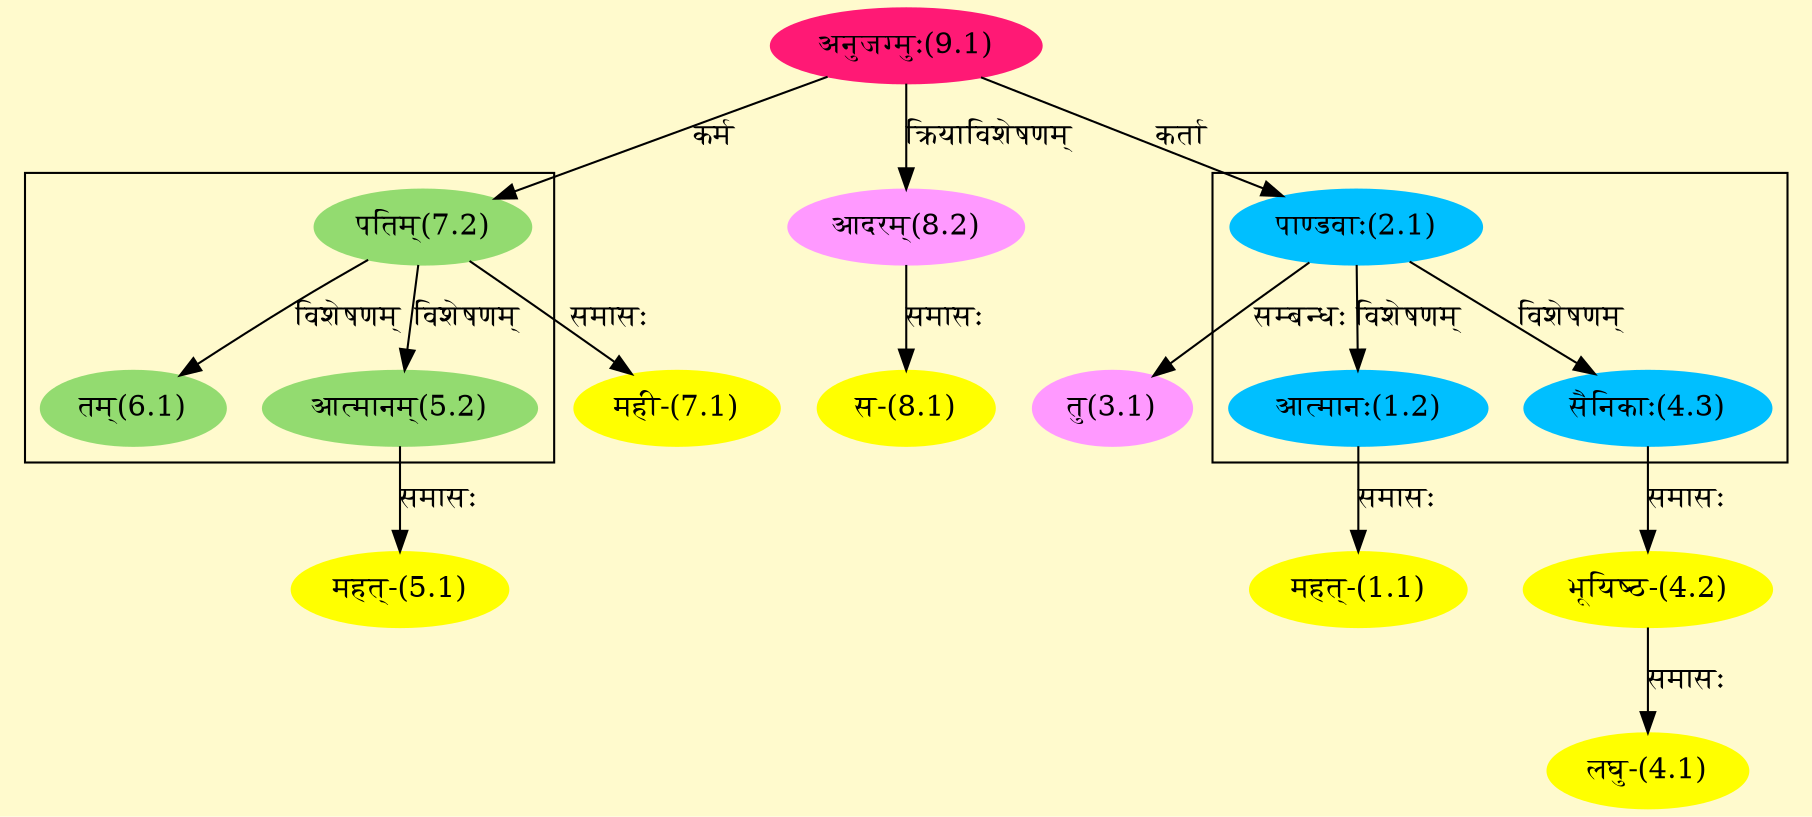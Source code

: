 digraph G{
rankdir=BT;
 compound=true;
 bgcolor="lemonchiffon1";

subgraph cluster_1{
Node1_2 [style=filled, color="#00BFFF" label = "आत्मानः(1.2)"]
Node2_1 [style=filled, color="#00BFFF" label = "पाण्डवाः(2.1)"]
Node4_3 [style=filled, color="#00BFFF" label = "सैनिकाः(4.3)"]

}

subgraph cluster_2{
Node5_2 [style=filled, color="#93DB70" label = "आत्मानम्(5.2)"]
Node7_2 [style=filled, color="#93DB70" label = "पतिम्(7.2)"]
Node6_1 [style=filled, color="#93DB70" label = "तम्(6.1)"]

}
Node1_1 [style=filled, color="#FFFF00" label = "महत्-(1.1)"]
Node1_2 [style=filled, color="#00BFFF" label = "आत्मानः(1.2)"]
Node2_1 [style=filled, color="#00BFFF" label = "पाण्डवाः(2.1)"]
Node9_1 [style=filled, color="#FF1975" label = "अनुजग्मुः(9.1)"]
Node3_1 [style=filled, color="#FF99FF" label = "तु(3.1)"]
Node4_1 [style=filled, color="#FFFF00" label = "लघु-(4.1)"]
Node4_2 [style=filled, color="#FFFF00" label = "भूयिष्ठ-(4.2)"]
Node4_3 [style=filled, color="#00BFFF" label = "सैनिकाः(4.3)"]
Node5_1 [style=filled, color="#FFFF00" label = "महत्-(5.1)"]
Node5_2 [style=filled, color="#93DB70" label = "आत्मानम्(5.2)"]
Node7_1 [style=filled, color="#FFFF00" label = "मही-(7.1)"]
Node7_2 [style=filled, color="#93DB70" label = "पतिम्(7.2)"]
Node8_1 [style=filled, color="#FFFF00" label = "स-(8.1)"]
Node8_2 [style=filled, color="#FF99FF" label = "आदरम्(8.2)"]
/* Start of Relations section */

Node1_1 -> Node1_2 [  label="समासः"  dir="back" ]
Node1_2 -> Node2_1 [  label="विशेषणम्"  dir="back" ]
Node2_1 -> Node9_1 [  label="कर्ता"  dir="back" ]
Node3_1 -> Node2_1 [  label="सम्बन्धः"  dir="back" ]
Node4_1 -> Node4_2 [  label="समासः"  dir="back" ]
Node4_2 -> Node4_3 [  label="समासः"  dir="back" ]
Node4_3 -> Node2_1 [  label="विशेषणम्"  dir="back" ]
Node5_1 -> Node5_2 [  label="समासः"  dir="back" ]
Node5_2 -> Node7_2 [  label="विशेषणम्"  dir="back" ]
Node6_1 -> Node7_2 [  label="विशेषणम्"  dir="back" ]
Node7_1 -> Node7_2 [  label="समासः"  dir="back" ]
Node7_2 -> Node9_1 [  label="कर्म"  dir="back" ]
Node8_1 -> Node8_2 [  label="समासः"  dir="back" ]
Node8_2 -> Node9_1 [  label="क्रियाविशेषणम्"  dir="back" ]
}
